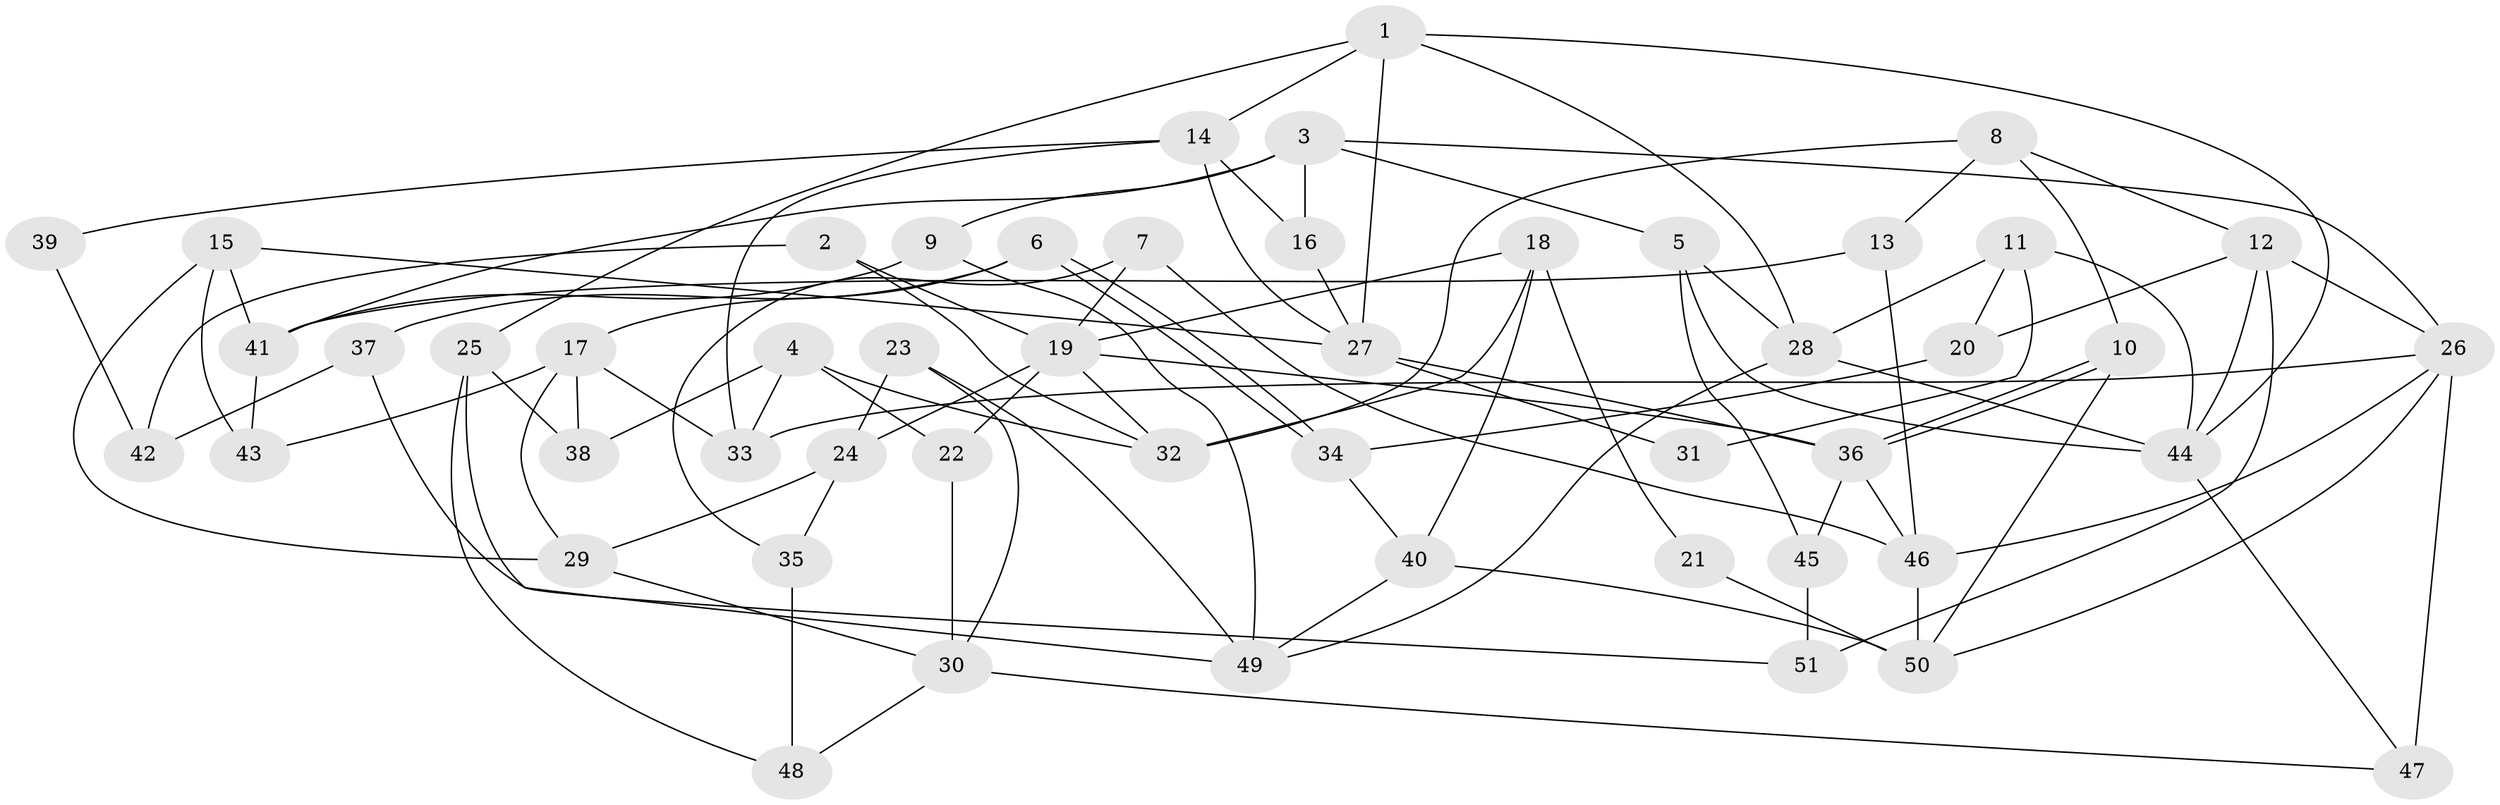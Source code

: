 // coarse degree distribution, {3: 0.26666666666666666, 2: 0.2, 5: 0.3333333333333333, 6: 0.06666666666666667, 4: 0.06666666666666667, 7: 0.06666666666666667}
// Generated by graph-tools (version 1.1) at 2025/52/03/04/25 21:52:27]
// undirected, 51 vertices, 102 edges
graph export_dot {
graph [start="1"]
  node [color=gray90,style=filled];
  1;
  2;
  3;
  4;
  5;
  6;
  7;
  8;
  9;
  10;
  11;
  12;
  13;
  14;
  15;
  16;
  17;
  18;
  19;
  20;
  21;
  22;
  23;
  24;
  25;
  26;
  27;
  28;
  29;
  30;
  31;
  32;
  33;
  34;
  35;
  36;
  37;
  38;
  39;
  40;
  41;
  42;
  43;
  44;
  45;
  46;
  47;
  48;
  49;
  50;
  51;
  1 -- 28;
  1 -- 44;
  1 -- 14;
  1 -- 25;
  1 -- 27;
  2 -- 32;
  2 -- 19;
  2 -- 42;
  3 -- 41;
  3 -- 16;
  3 -- 5;
  3 -- 9;
  3 -- 26;
  4 -- 33;
  4 -- 38;
  4 -- 22;
  4 -- 32;
  5 -- 44;
  5 -- 28;
  5 -- 45;
  6 -- 17;
  6 -- 34;
  6 -- 34;
  6 -- 37;
  7 -- 46;
  7 -- 19;
  7 -- 35;
  8 -- 13;
  8 -- 12;
  8 -- 10;
  8 -- 32;
  9 -- 49;
  9 -- 41;
  10 -- 36;
  10 -- 36;
  10 -- 50;
  11 -- 44;
  11 -- 28;
  11 -- 20;
  11 -- 31;
  12 -- 26;
  12 -- 20;
  12 -- 44;
  12 -- 51;
  13 -- 46;
  13 -- 41;
  14 -- 27;
  14 -- 16;
  14 -- 33;
  14 -- 39;
  15 -- 27;
  15 -- 43;
  15 -- 29;
  15 -- 41;
  16 -- 27;
  17 -- 29;
  17 -- 33;
  17 -- 38;
  17 -- 43;
  18 -- 19;
  18 -- 32;
  18 -- 21;
  18 -- 40;
  19 -- 32;
  19 -- 36;
  19 -- 22;
  19 -- 24;
  20 -- 34;
  21 -- 50;
  22 -- 30;
  23 -- 30;
  23 -- 24;
  23 -- 49;
  24 -- 29;
  24 -- 35;
  25 -- 49;
  25 -- 38;
  25 -- 48;
  26 -- 50;
  26 -- 33;
  26 -- 46;
  26 -- 47;
  27 -- 36;
  27 -- 31;
  28 -- 44;
  28 -- 49;
  29 -- 30;
  30 -- 48;
  30 -- 47;
  34 -- 40;
  35 -- 48;
  36 -- 46;
  36 -- 45;
  37 -- 51;
  37 -- 42;
  39 -- 42;
  40 -- 49;
  40 -- 50;
  41 -- 43;
  44 -- 47;
  45 -- 51;
  46 -- 50;
}
